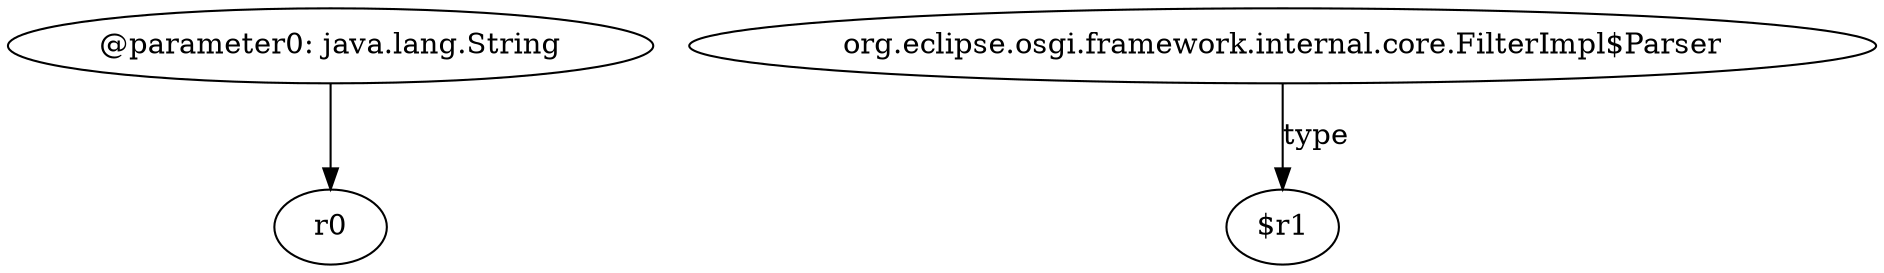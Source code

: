 digraph g {
0[label="@parameter0: java.lang.String"]
1[label="r0"]
0->1[label=""]
2[label="org.eclipse.osgi.framework.internal.core.FilterImpl$Parser"]
3[label="$r1"]
2->3[label="type"]
}